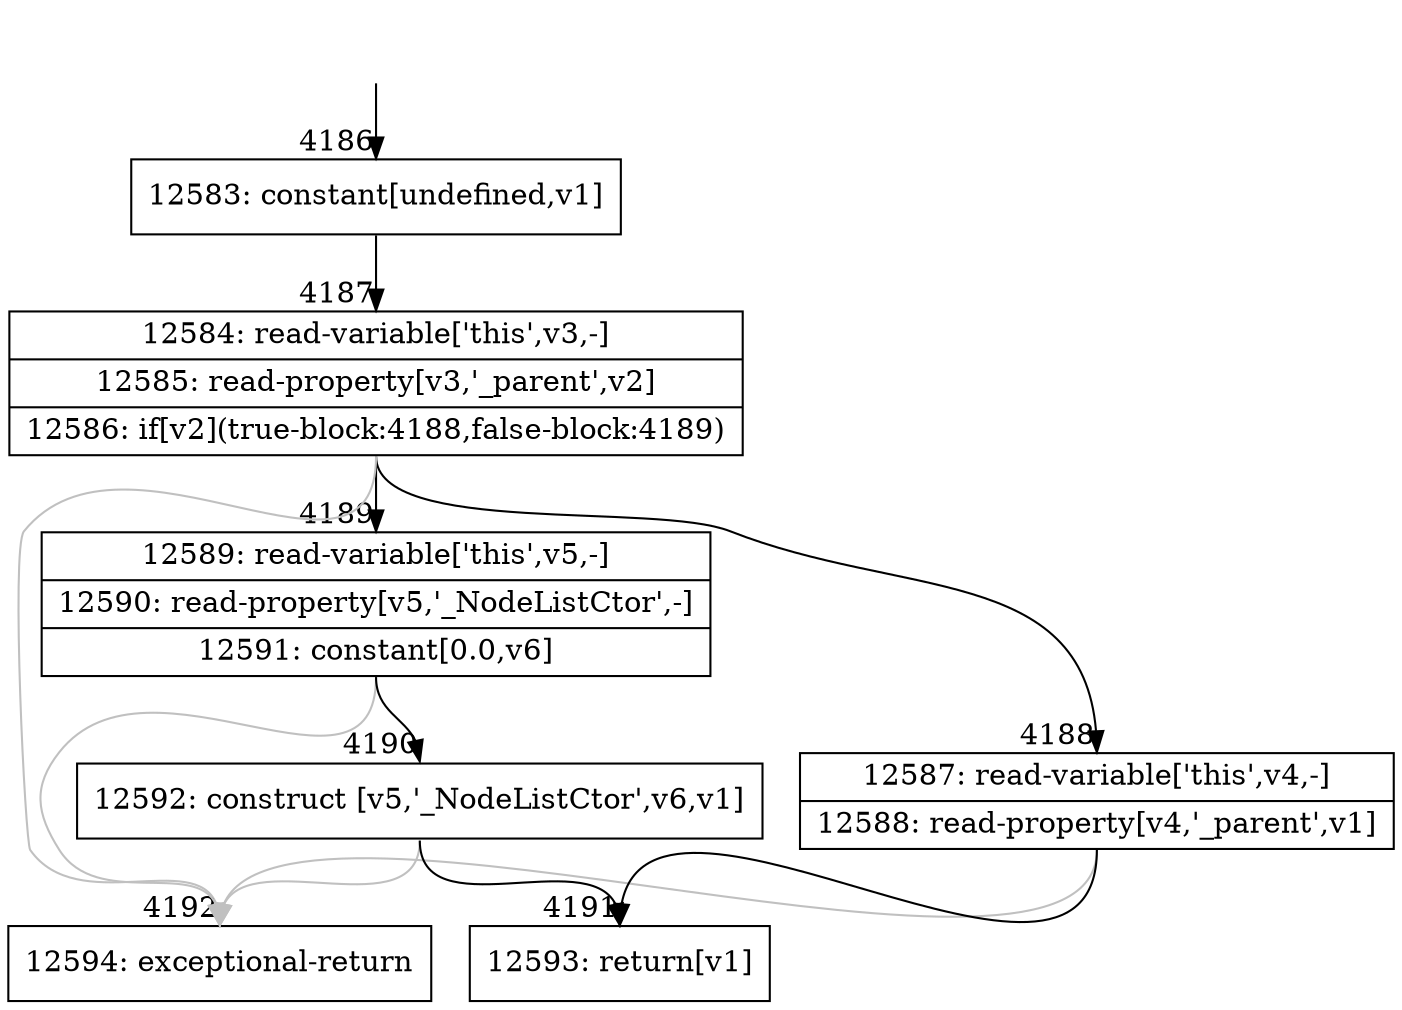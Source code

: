 digraph {
rankdir="TD"
BB_entry296[shape=none,label=""];
BB_entry296 -> BB4186 [tailport=s, headport=n, headlabel="    4186"]
BB4186 [shape=record label="{12583: constant[undefined,v1]}" ] 
BB4186 -> BB4187 [tailport=s, headport=n, headlabel="      4187"]
BB4187 [shape=record label="{12584: read-variable['this',v3,-]|12585: read-property[v3,'_parent',v2]|12586: if[v2](true-block:4188,false-block:4189)}" ] 
BB4187 -> BB4188 [tailport=s, headport=n, headlabel="      4188"]
BB4187 -> BB4189 [tailport=s, headport=n, headlabel="      4189"]
BB4187 -> BB4192 [tailport=s, headport=n, color=gray, headlabel="      4192"]
BB4188 [shape=record label="{12587: read-variable['this',v4,-]|12588: read-property[v4,'_parent',v1]}" ] 
BB4188 -> BB4191 [tailport=s, headport=n, headlabel="      4191"]
BB4188 -> BB4192 [tailport=s, headport=n, color=gray]
BB4189 [shape=record label="{12589: read-variable['this',v5,-]|12590: read-property[v5,'_NodeListCtor',-]|12591: constant[0.0,v6]}" ] 
BB4189 -> BB4190 [tailport=s, headport=n, headlabel="      4190"]
BB4189 -> BB4192 [tailport=s, headport=n, color=gray]
BB4190 [shape=record label="{12592: construct [v5,'_NodeListCtor',v6,v1]}" ] 
BB4190 -> BB4191 [tailport=s, headport=n]
BB4190 -> BB4192 [tailport=s, headport=n, color=gray]
BB4191 [shape=record label="{12593: return[v1]}" ] 
BB4192 [shape=record label="{12594: exceptional-return}" ] 
//#$~ 5643
}
